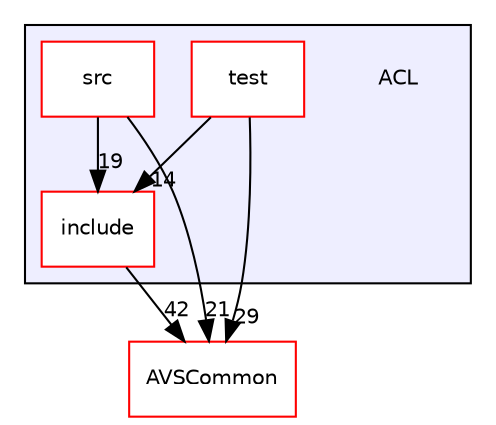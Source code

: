 digraph "/avs-cpp-sdk-tools/cm/autoCM_publicRepo/avs-device-sdk/ACL" {
  compound=true
  node [ fontsize="10", fontname="Helvetica"];
  edge [ labelfontsize="10", labelfontname="Helvetica"];
  subgraph clusterdir_b1dfedc9efa610ba8c818c30206ff41f {
    graph [ bgcolor="#eeeeff", pencolor="black", label="" URL="dir_b1dfedc9efa610ba8c818c30206ff41f.html"];
    dir_b1dfedc9efa610ba8c818c30206ff41f [shape=plaintext label="ACL"];
    dir_1088b026815130b3cc8e9ac3f4525272 [shape=box label="include" color="red" fillcolor="white" style="filled" URL="dir_1088b026815130b3cc8e9ac3f4525272.html"];
    dir_b7bc15c7de8e43583c698b7747a94971 [shape=box label="src" color="red" fillcolor="white" style="filled" URL="dir_b7bc15c7de8e43583c698b7747a94971.html"];
    dir_2df864b0a635213c7e15391c7fd2f9dc [shape=box label="test" color="red" fillcolor="white" style="filled" URL="dir_2df864b0a635213c7e15391c7fd2f9dc.html"];
  }
  dir_13e65effb2bde530b17b3d5eefcd0266 [shape=box label="AVSCommon" fillcolor="white" style="filled" color="red" URL="dir_13e65effb2bde530b17b3d5eefcd0266.html"];
  dir_2df864b0a635213c7e15391c7fd2f9dc->dir_13e65effb2bde530b17b3d5eefcd0266 [headlabel="29", labeldistance=1.5 headhref="dir_000006_000009.html"];
  dir_2df864b0a635213c7e15391c7fd2f9dc->dir_1088b026815130b3cc8e9ac3f4525272 [headlabel="14", labeldistance=1.5 headhref="dir_000006_000001.html"];
  dir_b7bc15c7de8e43583c698b7747a94971->dir_13e65effb2bde530b17b3d5eefcd0266 [headlabel="21", labeldistance=1.5 headhref="dir_000004_000009.html"];
  dir_b7bc15c7de8e43583c698b7747a94971->dir_1088b026815130b3cc8e9ac3f4525272 [headlabel="19", labeldistance=1.5 headhref="dir_000004_000001.html"];
  dir_1088b026815130b3cc8e9ac3f4525272->dir_13e65effb2bde530b17b3d5eefcd0266 [headlabel="42", labeldistance=1.5 headhref="dir_000001_000009.html"];
}
